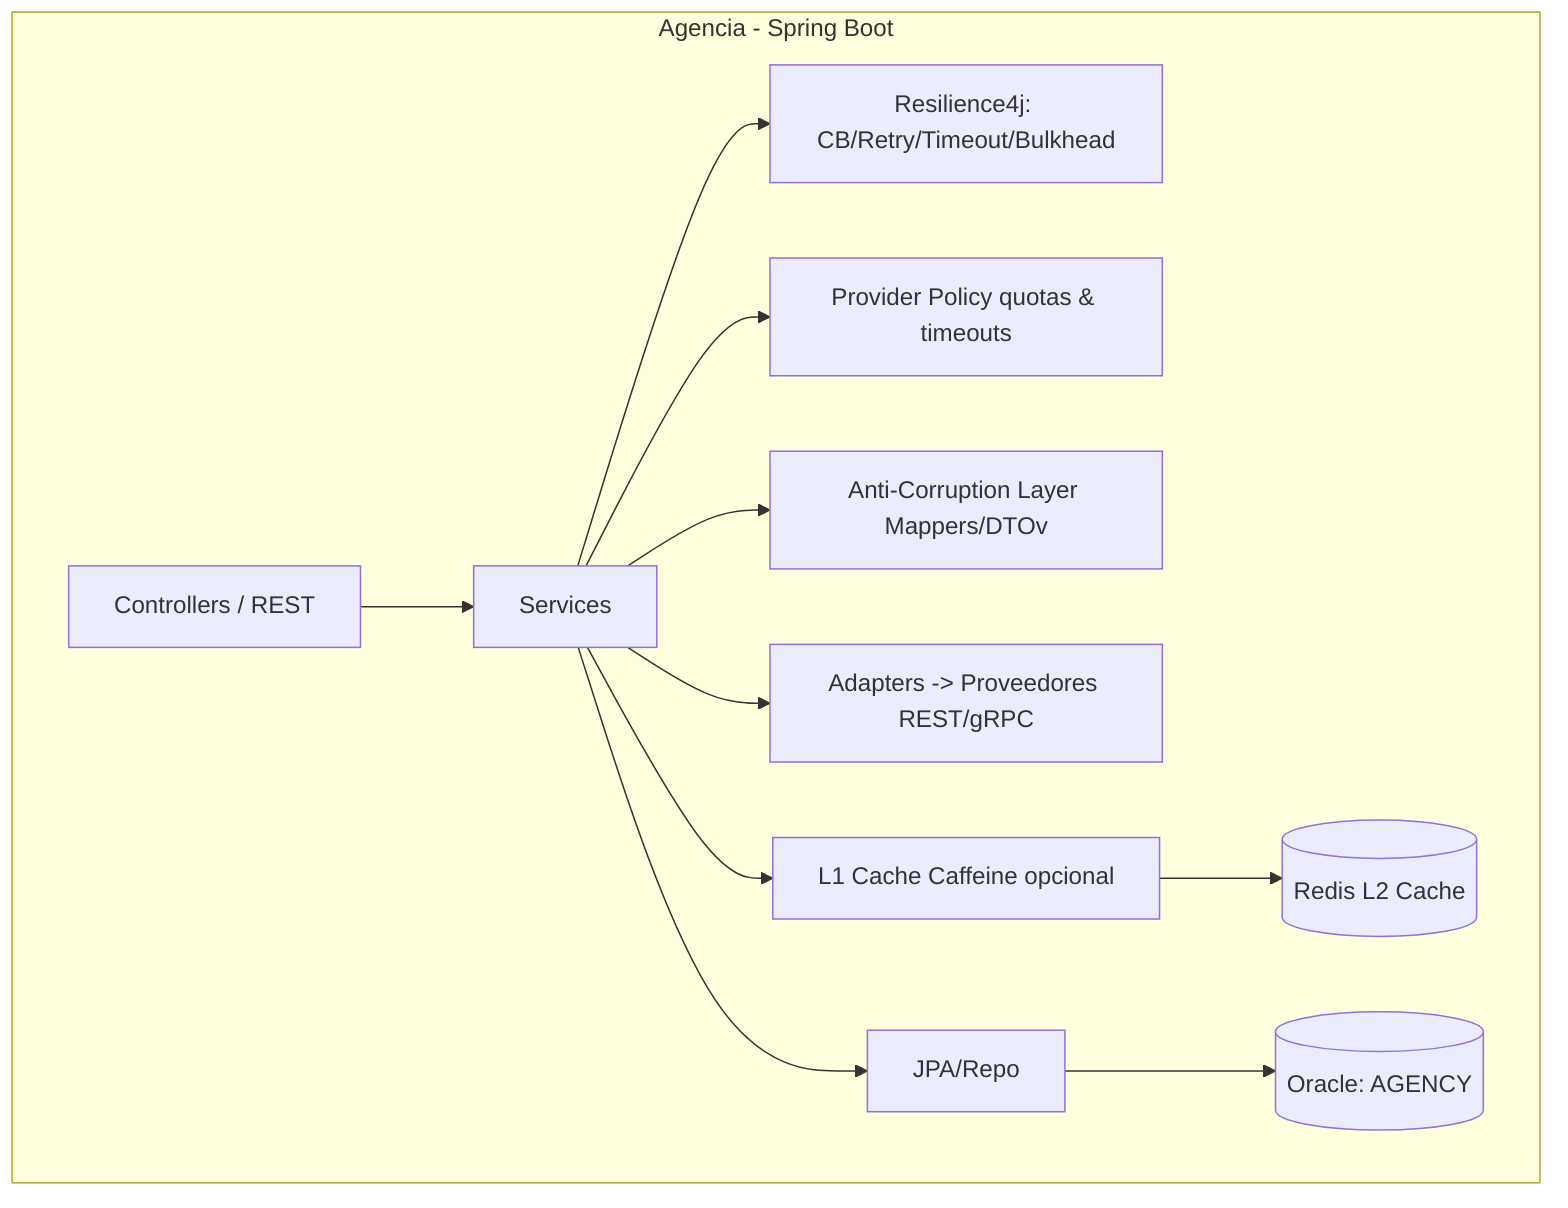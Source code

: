 graph TB
  subgraph Agencia - Spring Boot
    C[Controllers / REST] --> S[Services]
    S --> RZ[Resilience4j: CB/Retry/Timeout/Bulkhead]
    S --> POL[Provider Policy quotas & timeouts]
    S --> ACL[Anti-Corruption Layer Mappers/DTOv]
    S --> ADP[Adapters -> Proveedores REST/gRPC]
    S --> L1[L1 Cache Caffeine opcional]
    L1 --> REDIS[(Redis L2 Cache)]
    S --> P[JPA/Repo]
    P --> DBAg[(Oracle: AGENCY)]
  end